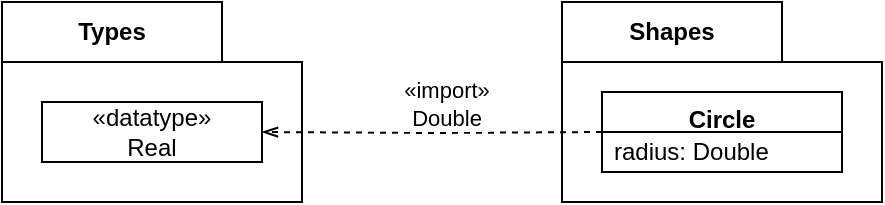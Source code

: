 <mxfile version="21.6.5" type="device">
  <diagram name="Page-1" id="iVKCL4uKUBTiV6Z-jCml">
    <mxGraphModel dx="864" dy="495" grid="1" gridSize="10" guides="1" tooltips="1" connect="1" arrows="1" fold="1" page="1" pageScale="1" pageWidth="1169" pageHeight="827" math="0" shadow="0">
      <root>
        <mxCell id="0" />
        <mxCell id="1" parent="0" />
        <mxCell id="L23wMsZLqWfUm6GQSvft-1" value="Types" style="shape=folder;fontStyle=1;tabWidth=110;tabHeight=30;tabPosition=left;html=1;boundedLbl=1;labelInHeader=1;container=1;collapsible=0;recursiveResize=0;whiteSpace=wrap;" vertex="1" parent="1">
          <mxGeometry width="150" height="100" as="geometry" />
        </mxCell>
        <mxCell id="L23wMsZLqWfUm6GQSvft-2" value="«datatype»&lt;br&gt;Real" style="html=1;whiteSpace=wrap;" vertex="1" parent="L23wMsZLqWfUm6GQSvft-1">
          <mxGeometry width="110" height="30" relative="1" as="geometry">
            <mxPoint x="20" y="50" as="offset" />
          </mxGeometry>
        </mxCell>
        <mxCell id="L23wMsZLqWfUm6GQSvft-3" value="Shapes" style="shape=folder;fontStyle=1;tabWidth=110;tabHeight=30;tabPosition=left;html=1;boundedLbl=1;labelInHeader=1;container=1;collapsible=0;recursiveResize=0;whiteSpace=wrap;" vertex="1" parent="1">
          <mxGeometry x="280" width="160" height="100" as="geometry" />
        </mxCell>
        <mxCell id="L23wMsZLqWfUm6GQSvft-7" value="&lt;b&gt;Circle&lt;/b&gt;" style="swimlane;fontStyle=0;align=center;verticalAlign=top;childLayout=stackLayout;horizontal=1;startSize=20;horizontalStack=0;resizeParent=1;resizeParentMax=0;resizeLast=0;collapsible=0;marginBottom=0;html=1;whiteSpace=wrap;" vertex="1" parent="L23wMsZLqWfUm6GQSvft-3">
          <mxGeometry x="20" y="45" width="120" height="40" as="geometry" />
        </mxCell>
        <mxCell id="L23wMsZLqWfUm6GQSvft-8" value="radius: Double" style="text;html=1;strokeColor=none;fillColor=none;align=left;verticalAlign=middle;spacingLeft=4;spacingRight=4;overflow=hidden;rotatable=0;points=[[0,0.5],[1,0.5]];portConstraint=eastwest;whiteSpace=wrap;" vertex="1" parent="L23wMsZLqWfUm6GQSvft-7">
          <mxGeometry y="20" width="120" height="20" as="geometry" />
        </mxCell>
        <mxCell id="L23wMsZLqWfUm6GQSvft-5" style="edgeStyle=orthogonalEdgeStyle;rounded=0;orthogonalLoop=1;jettySize=auto;html=1;exitX=0;exitY=0.5;exitDx=0;exitDy=0;dashed=1;endArrow=openThin;endFill=0;" edge="1" parent="1" target="L23wMsZLqWfUm6GQSvft-2">
          <mxGeometry relative="1" as="geometry">
            <mxPoint x="300" y="65" as="sourcePoint" />
          </mxGeometry>
        </mxCell>
        <mxCell id="L23wMsZLqWfUm6GQSvft-6" value="«import»&lt;br&gt;Double" style="edgeLabel;html=1;align=center;verticalAlign=middle;resizable=0;points=[];" vertex="1" connectable="0" parent="L23wMsZLqWfUm6GQSvft-5">
          <mxGeometry x="-0.082" y="1" relative="1" as="geometry">
            <mxPoint y="-16" as="offset" />
          </mxGeometry>
        </mxCell>
      </root>
    </mxGraphModel>
  </diagram>
</mxfile>
